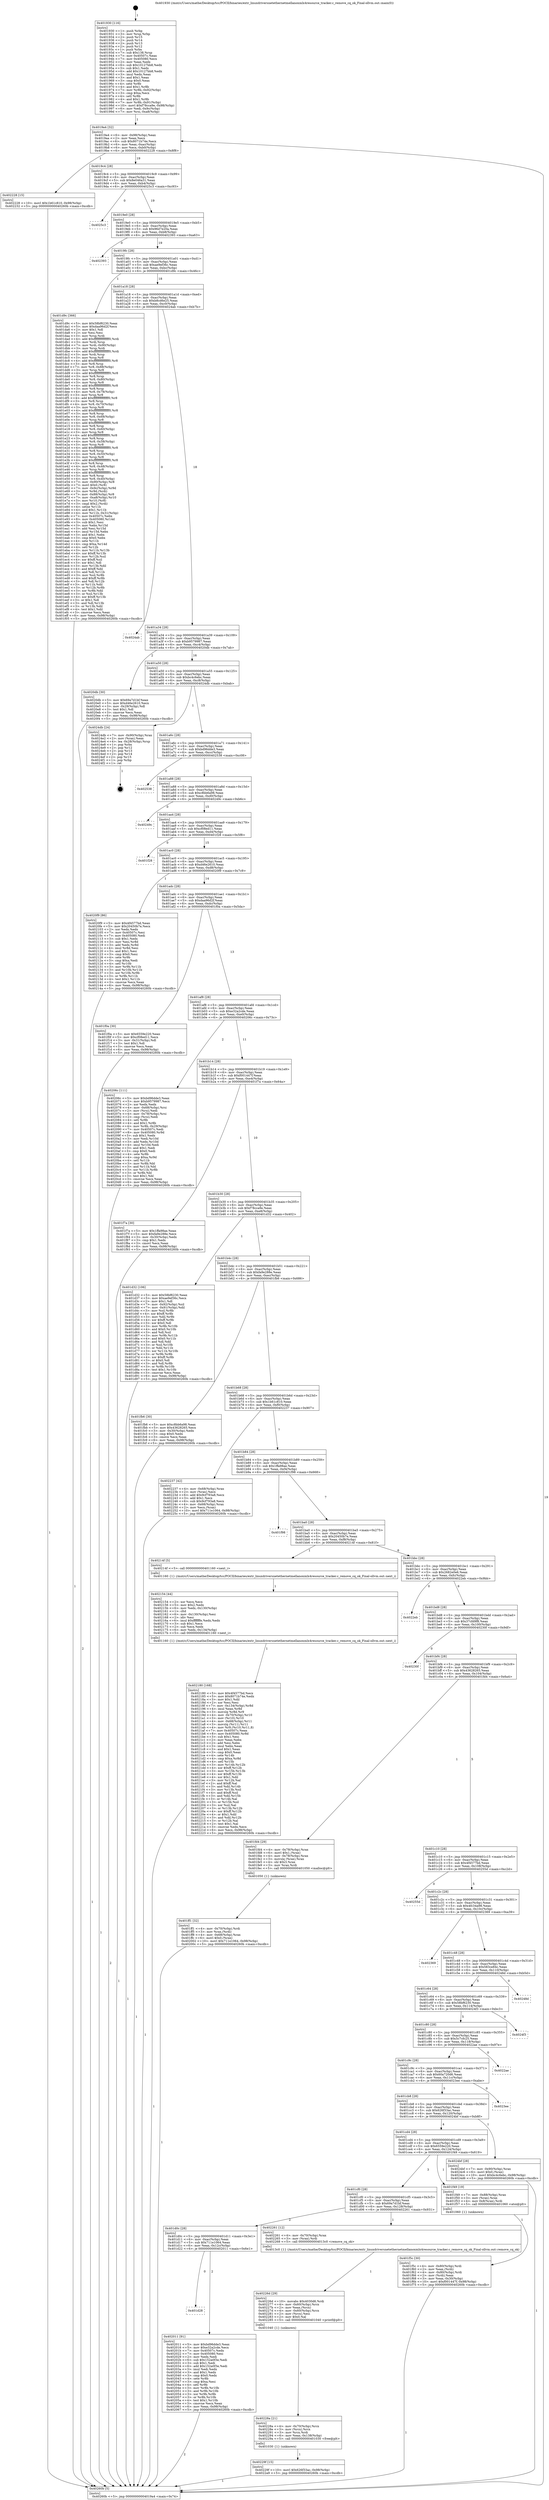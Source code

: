 digraph "0x401930" {
  label = "0x401930 (/mnt/c/Users/mathe/Desktop/tcc/POCII/binaries/extr_linuxdriversnetethernetmellanoxmlx4resource_tracker.c_remove_cq_ok_Final-ollvm.out::main(0))"
  labelloc = "t"
  node[shape=record]

  Entry [label="",width=0.3,height=0.3,shape=circle,fillcolor=black,style=filled]
  "0x4019a4" [label="{
     0x4019a4 [32]\l
     | [instrs]\l
     &nbsp;&nbsp;0x4019a4 \<+6\>: mov -0x98(%rbp),%eax\l
     &nbsp;&nbsp;0x4019aa \<+2\>: mov %eax,%ecx\l
     &nbsp;&nbsp;0x4019ac \<+6\>: sub $0x8071b74e,%ecx\l
     &nbsp;&nbsp;0x4019b2 \<+6\>: mov %eax,-0xac(%rbp)\l
     &nbsp;&nbsp;0x4019b8 \<+6\>: mov %ecx,-0xb0(%rbp)\l
     &nbsp;&nbsp;0x4019be \<+6\>: je 0000000000402228 \<main+0x8f8\>\l
  }"]
  "0x402228" [label="{
     0x402228 [15]\l
     | [instrs]\l
     &nbsp;&nbsp;0x402228 \<+10\>: movl $0x1b61c810,-0x98(%rbp)\l
     &nbsp;&nbsp;0x402232 \<+5\>: jmp 000000000040260b \<main+0xcdb\>\l
  }"]
  "0x4019c4" [label="{
     0x4019c4 [28]\l
     | [instrs]\l
     &nbsp;&nbsp;0x4019c4 \<+5\>: jmp 00000000004019c9 \<main+0x99\>\l
     &nbsp;&nbsp;0x4019c9 \<+6\>: mov -0xac(%rbp),%eax\l
     &nbsp;&nbsp;0x4019cf \<+5\>: sub $0x8e046a31,%eax\l
     &nbsp;&nbsp;0x4019d4 \<+6\>: mov %eax,-0xb4(%rbp)\l
     &nbsp;&nbsp;0x4019da \<+6\>: je 00000000004025c3 \<main+0xc93\>\l
  }"]
  Exit [label="",width=0.3,height=0.3,shape=circle,fillcolor=black,style=filled,peripheries=2]
  "0x4025c3" [label="{
     0x4025c3\l
  }", style=dashed]
  "0x4019e0" [label="{
     0x4019e0 [28]\l
     | [instrs]\l
     &nbsp;&nbsp;0x4019e0 \<+5\>: jmp 00000000004019e5 \<main+0xb5\>\l
     &nbsp;&nbsp;0x4019e5 \<+6\>: mov -0xac(%rbp),%eax\l
     &nbsp;&nbsp;0x4019eb \<+5\>: sub $0x96d7e20a,%eax\l
     &nbsp;&nbsp;0x4019f0 \<+6\>: mov %eax,-0xb8(%rbp)\l
     &nbsp;&nbsp;0x4019f6 \<+6\>: je 0000000000402393 \<main+0xa63\>\l
  }"]
  "0x40229f" [label="{
     0x40229f [15]\l
     | [instrs]\l
     &nbsp;&nbsp;0x40229f \<+10\>: movl $0x626f33ac,-0x98(%rbp)\l
     &nbsp;&nbsp;0x4022a9 \<+5\>: jmp 000000000040260b \<main+0xcdb\>\l
  }"]
  "0x402393" [label="{
     0x402393\l
  }", style=dashed]
  "0x4019fc" [label="{
     0x4019fc [28]\l
     | [instrs]\l
     &nbsp;&nbsp;0x4019fc \<+5\>: jmp 0000000000401a01 \<main+0xd1\>\l
     &nbsp;&nbsp;0x401a01 \<+6\>: mov -0xac(%rbp),%eax\l
     &nbsp;&nbsp;0x401a07 \<+5\>: sub $0xae9ef36c,%eax\l
     &nbsp;&nbsp;0x401a0c \<+6\>: mov %eax,-0xbc(%rbp)\l
     &nbsp;&nbsp;0x401a12 \<+6\>: je 0000000000401d9c \<main+0x46c\>\l
  }"]
  "0x40228a" [label="{
     0x40228a [21]\l
     | [instrs]\l
     &nbsp;&nbsp;0x40228a \<+4\>: mov -0x70(%rbp),%rcx\l
     &nbsp;&nbsp;0x40228e \<+3\>: mov (%rcx),%rcx\l
     &nbsp;&nbsp;0x402291 \<+3\>: mov %rcx,%rdi\l
     &nbsp;&nbsp;0x402294 \<+6\>: mov %eax,-0x138(%rbp)\l
     &nbsp;&nbsp;0x40229a \<+5\>: call 0000000000401030 \<free@plt\>\l
     | [calls]\l
     &nbsp;&nbsp;0x401030 \{1\} (unknown)\l
  }"]
  "0x401d9c" [label="{
     0x401d9c [366]\l
     | [instrs]\l
     &nbsp;&nbsp;0x401d9c \<+5\>: mov $0x58bf6230,%eax\l
     &nbsp;&nbsp;0x401da1 \<+5\>: mov $0xdaa96d2f,%ecx\l
     &nbsp;&nbsp;0x401da6 \<+2\>: mov $0x1,%dl\l
     &nbsp;&nbsp;0x401da8 \<+2\>: xor %esi,%esi\l
     &nbsp;&nbsp;0x401daa \<+3\>: mov %rsp,%rdi\l
     &nbsp;&nbsp;0x401dad \<+4\>: add $0xfffffffffffffff0,%rdi\l
     &nbsp;&nbsp;0x401db1 \<+3\>: mov %rdi,%rsp\l
     &nbsp;&nbsp;0x401db4 \<+7\>: mov %rdi,-0x90(%rbp)\l
     &nbsp;&nbsp;0x401dbb \<+3\>: mov %rsp,%rdi\l
     &nbsp;&nbsp;0x401dbe \<+4\>: add $0xfffffffffffffff0,%rdi\l
     &nbsp;&nbsp;0x401dc2 \<+3\>: mov %rdi,%rsp\l
     &nbsp;&nbsp;0x401dc5 \<+3\>: mov %rsp,%r8\l
     &nbsp;&nbsp;0x401dc8 \<+4\>: add $0xfffffffffffffff0,%r8\l
     &nbsp;&nbsp;0x401dcc \<+3\>: mov %r8,%rsp\l
     &nbsp;&nbsp;0x401dcf \<+7\>: mov %r8,-0x88(%rbp)\l
     &nbsp;&nbsp;0x401dd6 \<+3\>: mov %rsp,%r8\l
     &nbsp;&nbsp;0x401dd9 \<+4\>: add $0xfffffffffffffff0,%r8\l
     &nbsp;&nbsp;0x401ddd \<+3\>: mov %r8,%rsp\l
     &nbsp;&nbsp;0x401de0 \<+4\>: mov %r8,-0x80(%rbp)\l
     &nbsp;&nbsp;0x401de4 \<+3\>: mov %rsp,%r8\l
     &nbsp;&nbsp;0x401de7 \<+4\>: add $0xfffffffffffffff0,%r8\l
     &nbsp;&nbsp;0x401deb \<+3\>: mov %r8,%rsp\l
     &nbsp;&nbsp;0x401dee \<+4\>: mov %r8,-0x78(%rbp)\l
     &nbsp;&nbsp;0x401df2 \<+3\>: mov %rsp,%r8\l
     &nbsp;&nbsp;0x401df5 \<+4\>: add $0xfffffffffffffff0,%r8\l
     &nbsp;&nbsp;0x401df9 \<+3\>: mov %r8,%rsp\l
     &nbsp;&nbsp;0x401dfc \<+4\>: mov %r8,-0x70(%rbp)\l
     &nbsp;&nbsp;0x401e00 \<+3\>: mov %rsp,%r8\l
     &nbsp;&nbsp;0x401e03 \<+4\>: add $0xfffffffffffffff0,%r8\l
     &nbsp;&nbsp;0x401e07 \<+3\>: mov %r8,%rsp\l
     &nbsp;&nbsp;0x401e0a \<+4\>: mov %r8,-0x68(%rbp)\l
     &nbsp;&nbsp;0x401e0e \<+3\>: mov %rsp,%r8\l
     &nbsp;&nbsp;0x401e11 \<+4\>: add $0xfffffffffffffff0,%r8\l
     &nbsp;&nbsp;0x401e15 \<+3\>: mov %r8,%rsp\l
     &nbsp;&nbsp;0x401e18 \<+4\>: mov %r8,-0x60(%rbp)\l
     &nbsp;&nbsp;0x401e1c \<+3\>: mov %rsp,%r8\l
     &nbsp;&nbsp;0x401e1f \<+4\>: add $0xfffffffffffffff0,%r8\l
     &nbsp;&nbsp;0x401e23 \<+3\>: mov %r8,%rsp\l
     &nbsp;&nbsp;0x401e26 \<+4\>: mov %r8,-0x58(%rbp)\l
     &nbsp;&nbsp;0x401e2a \<+3\>: mov %rsp,%r8\l
     &nbsp;&nbsp;0x401e2d \<+4\>: add $0xfffffffffffffff0,%r8\l
     &nbsp;&nbsp;0x401e31 \<+3\>: mov %r8,%rsp\l
     &nbsp;&nbsp;0x401e34 \<+4\>: mov %r8,-0x50(%rbp)\l
     &nbsp;&nbsp;0x401e38 \<+3\>: mov %rsp,%r8\l
     &nbsp;&nbsp;0x401e3b \<+4\>: add $0xfffffffffffffff0,%r8\l
     &nbsp;&nbsp;0x401e3f \<+3\>: mov %r8,%rsp\l
     &nbsp;&nbsp;0x401e42 \<+4\>: mov %r8,-0x48(%rbp)\l
     &nbsp;&nbsp;0x401e46 \<+3\>: mov %rsp,%r8\l
     &nbsp;&nbsp;0x401e49 \<+4\>: add $0xfffffffffffffff0,%r8\l
     &nbsp;&nbsp;0x401e4d \<+3\>: mov %r8,%rsp\l
     &nbsp;&nbsp;0x401e50 \<+4\>: mov %r8,-0x40(%rbp)\l
     &nbsp;&nbsp;0x401e54 \<+7\>: mov -0x90(%rbp),%r8\l
     &nbsp;&nbsp;0x401e5b \<+7\>: movl $0x0,(%r8)\l
     &nbsp;&nbsp;0x401e62 \<+7\>: mov -0x9c(%rbp),%r9d\l
     &nbsp;&nbsp;0x401e69 \<+3\>: mov %r9d,(%rdi)\l
     &nbsp;&nbsp;0x401e6c \<+7\>: mov -0x88(%rbp),%r8\l
     &nbsp;&nbsp;0x401e73 \<+7\>: mov -0xa8(%rbp),%r10\l
     &nbsp;&nbsp;0x401e7a \<+3\>: mov %r10,(%r8)\l
     &nbsp;&nbsp;0x401e7d \<+3\>: cmpl $0x2,(%rdi)\l
     &nbsp;&nbsp;0x401e80 \<+4\>: setne %r11b\l
     &nbsp;&nbsp;0x401e84 \<+4\>: and $0x1,%r11b\l
     &nbsp;&nbsp;0x401e88 \<+4\>: mov %r11b,-0x31(%rbp)\l
     &nbsp;&nbsp;0x401e8c \<+7\>: mov 0x40507c,%ebx\l
     &nbsp;&nbsp;0x401e93 \<+8\>: mov 0x405080,%r14d\l
     &nbsp;&nbsp;0x401e9b \<+3\>: sub $0x1,%esi\l
     &nbsp;&nbsp;0x401e9e \<+3\>: mov %ebx,%r15d\l
     &nbsp;&nbsp;0x401ea1 \<+3\>: add %esi,%r15d\l
     &nbsp;&nbsp;0x401ea4 \<+4\>: imul %r15d,%ebx\l
     &nbsp;&nbsp;0x401ea8 \<+3\>: and $0x1,%ebx\l
     &nbsp;&nbsp;0x401eab \<+3\>: cmp $0x0,%ebx\l
     &nbsp;&nbsp;0x401eae \<+4\>: sete %r11b\l
     &nbsp;&nbsp;0x401eb2 \<+4\>: cmp $0xa,%r14d\l
     &nbsp;&nbsp;0x401eb6 \<+4\>: setl %r12b\l
     &nbsp;&nbsp;0x401eba \<+3\>: mov %r11b,%r13b\l
     &nbsp;&nbsp;0x401ebd \<+4\>: xor $0xff,%r13b\l
     &nbsp;&nbsp;0x401ec1 \<+3\>: mov %r12b,%sil\l
     &nbsp;&nbsp;0x401ec4 \<+4\>: xor $0xff,%sil\l
     &nbsp;&nbsp;0x401ec8 \<+3\>: xor $0x1,%dl\l
     &nbsp;&nbsp;0x401ecb \<+3\>: mov %r13b,%dil\l
     &nbsp;&nbsp;0x401ece \<+4\>: and $0xff,%dil\l
     &nbsp;&nbsp;0x401ed2 \<+3\>: and %dl,%r11b\l
     &nbsp;&nbsp;0x401ed5 \<+3\>: mov %sil,%r8b\l
     &nbsp;&nbsp;0x401ed8 \<+4\>: and $0xff,%r8b\l
     &nbsp;&nbsp;0x401edc \<+3\>: and %dl,%r12b\l
     &nbsp;&nbsp;0x401edf \<+3\>: or %r11b,%dil\l
     &nbsp;&nbsp;0x401ee2 \<+3\>: or %r12b,%r8b\l
     &nbsp;&nbsp;0x401ee5 \<+3\>: xor %r8b,%dil\l
     &nbsp;&nbsp;0x401ee8 \<+3\>: or %sil,%r13b\l
     &nbsp;&nbsp;0x401eeb \<+4\>: xor $0xff,%r13b\l
     &nbsp;&nbsp;0x401eef \<+3\>: or $0x1,%dl\l
     &nbsp;&nbsp;0x401ef2 \<+3\>: and %dl,%r13b\l
     &nbsp;&nbsp;0x401ef5 \<+3\>: or %r13b,%dil\l
     &nbsp;&nbsp;0x401ef8 \<+4\>: test $0x1,%dil\l
     &nbsp;&nbsp;0x401efc \<+3\>: cmovne %ecx,%eax\l
     &nbsp;&nbsp;0x401eff \<+6\>: mov %eax,-0x98(%rbp)\l
     &nbsp;&nbsp;0x401f05 \<+5\>: jmp 000000000040260b \<main+0xcdb\>\l
  }"]
  "0x401a18" [label="{
     0x401a18 [28]\l
     | [instrs]\l
     &nbsp;&nbsp;0x401a18 \<+5\>: jmp 0000000000401a1d \<main+0xed\>\l
     &nbsp;&nbsp;0x401a1d \<+6\>: mov -0xac(%rbp),%eax\l
     &nbsp;&nbsp;0x401a23 \<+5\>: sub $0xb8cd6e25,%eax\l
     &nbsp;&nbsp;0x401a28 \<+6\>: mov %eax,-0xc0(%rbp)\l
     &nbsp;&nbsp;0x401a2e \<+6\>: je 00000000004024ab \<main+0xb7b\>\l
  }"]
  "0x40226d" [label="{
     0x40226d [29]\l
     | [instrs]\l
     &nbsp;&nbsp;0x40226d \<+10\>: movabs $0x4030d6,%rdi\l
     &nbsp;&nbsp;0x402277 \<+4\>: mov -0x60(%rbp),%rcx\l
     &nbsp;&nbsp;0x40227b \<+2\>: mov %eax,(%rcx)\l
     &nbsp;&nbsp;0x40227d \<+4\>: mov -0x60(%rbp),%rcx\l
     &nbsp;&nbsp;0x402281 \<+2\>: mov (%rcx),%esi\l
     &nbsp;&nbsp;0x402283 \<+2\>: mov $0x0,%al\l
     &nbsp;&nbsp;0x402285 \<+5\>: call 0000000000401040 \<printf@plt\>\l
     | [calls]\l
     &nbsp;&nbsp;0x401040 \{1\} (unknown)\l
  }"]
  "0x4024ab" [label="{
     0x4024ab\l
  }", style=dashed]
  "0x401a34" [label="{
     0x401a34 [28]\l
     | [instrs]\l
     &nbsp;&nbsp;0x401a34 \<+5\>: jmp 0000000000401a39 \<main+0x109\>\l
     &nbsp;&nbsp;0x401a39 \<+6\>: mov -0xac(%rbp),%eax\l
     &nbsp;&nbsp;0x401a3f \<+5\>: sub $0xb9579987,%eax\l
     &nbsp;&nbsp;0x401a44 \<+6\>: mov %eax,-0xc4(%rbp)\l
     &nbsp;&nbsp;0x401a4a \<+6\>: je 00000000004020db \<main+0x7ab\>\l
  }"]
  "0x402180" [label="{
     0x402180 [168]\l
     | [instrs]\l
     &nbsp;&nbsp;0x402180 \<+5\>: mov $0x4f4577bd,%ecx\l
     &nbsp;&nbsp;0x402185 \<+5\>: mov $0x8071b74e,%edx\l
     &nbsp;&nbsp;0x40218a \<+3\>: mov $0x1,%dil\l
     &nbsp;&nbsp;0x40218d \<+2\>: xor %esi,%esi\l
     &nbsp;&nbsp;0x40218f \<+7\>: mov -0x134(%rbp),%r8d\l
     &nbsp;&nbsp;0x402196 \<+4\>: imul %eax,%r8d\l
     &nbsp;&nbsp;0x40219a \<+3\>: movslq %r8d,%r9\l
     &nbsp;&nbsp;0x40219d \<+4\>: mov -0x70(%rbp),%r10\l
     &nbsp;&nbsp;0x4021a1 \<+3\>: mov (%r10),%r10\l
     &nbsp;&nbsp;0x4021a4 \<+4\>: mov -0x68(%rbp),%r11\l
     &nbsp;&nbsp;0x4021a8 \<+3\>: movslq (%r11),%r11\l
     &nbsp;&nbsp;0x4021ab \<+4\>: mov %r9,(%r10,%r11,8)\l
     &nbsp;&nbsp;0x4021af \<+7\>: mov 0x40507c,%eax\l
     &nbsp;&nbsp;0x4021b6 \<+8\>: mov 0x405080,%r8d\l
     &nbsp;&nbsp;0x4021be \<+3\>: sub $0x1,%esi\l
     &nbsp;&nbsp;0x4021c1 \<+2\>: mov %eax,%ebx\l
     &nbsp;&nbsp;0x4021c3 \<+2\>: add %esi,%ebx\l
     &nbsp;&nbsp;0x4021c5 \<+3\>: imul %ebx,%eax\l
     &nbsp;&nbsp;0x4021c8 \<+3\>: and $0x1,%eax\l
     &nbsp;&nbsp;0x4021cb \<+3\>: cmp $0x0,%eax\l
     &nbsp;&nbsp;0x4021ce \<+4\>: sete %r14b\l
     &nbsp;&nbsp;0x4021d2 \<+4\>: cmp $0xa,%r8d\l
     &nbsp;&nbsp;0x4021d6 \<+4\>: setl %r15b\l
     &nbsp;&nbsp;0x4021da \<+3\>: mov %r14b,%r12b\l
     &nbsp;&nbsp;0x4021dd \<+4\>: xor $0xff,%r12b\l
     &nbsp;&nbsp;0x4021e1 \<+3\>: mov %r15b,%r13b\l
     &nbsp;&nbsp;0x4021e4 \<+4\>: xor $0xff,%r13b\l
     &nbsp;&nbsp;0x4021e8 \<+4\>: xor $0x1,%dil\l
     &nbsp;&nbsp;0x4021ec \<+3\>: mov %r12b,%al\l
     &nbsp;&nbsp;0x4021ef \<+2\>: and $0xff,%al\l
     &nbsp;&nbsp;0x4021f1 \<+3\>: and %dil,%r14b\l
     &nbsp;&nbsp;0x4021f4 \<+3\>: mov %r13b,%sil\l
     &nbsp;&nbsp;0x4021f7 \<+4\>: and $0xff,%sil\l
     &nbsp;&nbsp;0x4021fb \<+3\>: and %dil,%r15b\l
     &nbsp;&nbsp;0x4021fe \<+3\>: or %r14b,%al\l
     &nbsp;&nbsp;0x402201 \<+3\>: or %r15b,%sil\l
     &nbsp;&nbsp;0x402204 \<+3\>: xor %sil,%al\l
     &nbsp;&nbsp;0x402207 \<+3\>: or %r13b,%r12b\l
     &nbsp;&nbsp;0x40220a \<+4\>: xor $0xff,%r12b\l
     &nbsp;&nbsp;0x40220e \<+4\>: or $0x1,%dil\l
     &nbsp;&nbsp;0x402212 \<+3\>: and %dil,%r12b\l
     &nbsp;&nbsp;0x402215 \<+3\>: or %r12b,%al\l
     &nbsp;&nbsp;0x402218 \<+2\>: test $0x1,%al\l
     &nbsp;&nbsp;0x40221a \<+3\>: cmovne %edx,%ecx\l
     &nbsp;&nbsp;0x40221d \<+6\>: mov %ecx,-0x98(%rbp)\l
     &nbsp;&nbsp;0x402223 \<+5\>: jmp 000000000040260b \<main+0xcdb\>\l
  }"]
  "0x4020db" [label="{
     0x4020db [30]\l
     | [instrs]\l
     &nbsp;&nbsp;0x4020db \<+5\>: mov $0x69a7d1bf,%eax\l
     &nbsp;&nbsp;0x4020e0 \<+5\>: mov $0xd46e2610,%ecx\l
     &nbsp;&nbsp;0x4020e5 \<+3\>: mov -0x29(%rbp),%dl\l
     &nbsp;&nbsp;0x4020e8 \<+3\>: test $0x1,%dl\l
     &nbsp;&nbsp;0x4020eb \<+3\>: cmovne %ecx,%eax\l
     &nbsp;&nbsp;0x4020ee \<+6\>: mov %eax,-0x98(%rbp)\l
     &nbsp;&nbsp;0x4020f4 \<+5\>: jmp 000000000040260b \<main+0xcdb\>\l
  }"]
  "0x401a50" [label="{
     0x401a50 [28]\l
     | [instrs]\l
     &nbsp;&nbsp;0x401a50 \<+5\>: jmp 0000000000401a55 \<main+0x125\>\l
     &nbsp;&nbsp;0x401a55 \<+6\>: mov -0xac(%rbp),%eax\l
     &nbsp;&nbsp;0x401a5b \<+5\>: sub $0xbc4c6ebc,%eax\l
     &nbsp;&nbsp;0x401a60 \<+6\>: mov %eax,-0xc8(%rbp)\l
     &nbsp;&nbsp;0x401a66 \<+6\>: je 00000000004024db \<main+0xbab\>\l
  }"]
  "0x402154" [label="{
     0x402154 [44]\l
     | [instrs]\l
     &nbsp;&nbsp;0x402154 \<+2\>: xor %ecx,%ecx\l
     &nbsp;&nbsp;0x402156 \<+5\>: mov $0x2,%edx\l
     &nbsp;&nbsp;0x40215b \<+6\>: mov %edx,-0x130(%rbp)\l
     &nbsp;&nbsp;0x402161 \<+1\>: cltd\l
     &nbsp;&nbsp;0x402162 \<+6\>: mov -0x130(%rbp),%esi\l
     &nbsp;&nbsp;0x402168 \<+2\>: idiv %esi\l
     &nbsp;&nbsp;0x40216a \<+6\>: imul $0xfffffffe,%edx,%edx\l
     &nbsp;&nbsp;0x402170 \<+3\>: sub $0x1,%ecx\l
     &nbsp;&nbsp;0x402173 \<+2\>: sub %ecx,%edx\l
     &nbsp;&nbsp;0x402175 \<+6\>: mov %edx,-0x134(%rbp)\l
     &nbsp;&nbsp;0x40217b \<+5\>: call 0000000000401160 \<next_i\>\l
     | [calls]\l
     &nbsp;&nbsp;0x401160 \{1\} (/mnt/c/Users/mathe/Desktop/tcc/POCII/binaries/extr_linuxdriversnetethernetmellanoxmlx4resource_tracker.c_remove_cq_ok_Final-ollvm.out::next_i)\l
  }"]
  "0x4024db" [label="{
     0x4024db [24]\l
     | [instrs]\l
     &nbsp;&nbsp;0x4024db \<+7\>: mov -0x90(%rbp),%rax\l
     &nbsp;&nbsp;0x4024e2 \<+2\>: mov (%rax),%eax\l
     &nbsp;&nbsp;0x4024e4 \<+4\>: lea -0x28(%rbp),%rsp\l
     &nbsp;&nbsp;0x4024e8 \<+1\>: pop %rbx\l
     &nbsp;&nbsp;0x4024e9 \<+2\>: pop %r12\l
     &nbsp;&nbsp;0x4024eb \<+2\>: pop %r13\l
     &nbsp;&nbsp;0x4024ed \<+2\>: pop %r14\l
     &nbsp;&nbsp;0x4024ef \<+2\>: pop %r15\l
     &nbsp;&nbsp;0x4024f1 \<+1\>: pop %rbp\l
     &nbsp;&nbsp;0x4024f2 \<+1\>: ret\l
  }"]
  "0x401a6c" [label="{
     0x401a6c [28]\l
     | [instrs]\l
     &nbsp;&nbsp;0x401a6c \<+5\>: jmp 0000000000401a71 \<main+0x141\>\l
     &nbsp;&nbsp;0x401a71 \<+6\>: mov -0xac(%rbp),%eax\l
     &nbsp;&nbsp;0x401a77 \<+5\>: sub $0xbd96dde3,%eax\l
     &nbsp;&nbsp;0x401a7c \<+6\>: mov %eax,-0xcc(%rbp)\l
     &nbsp;&nbsp;0x401a82 \<+6\>: je 0000000000402538 \<main+0xc08\>\l
  }"]
  "0x401d28" [label="{
     0x401d28\l
  }", style=dashed]
  "0x402538" [label="{
     0x402538\l
  }", style=dashed]
  "0x401a88" [label="{
     0x401a88 [28]\l
     | [instrs]\l
     &nbsp;&nbsp;0x401a88 \<+5\>: jmp 0000000000401a8d \<main+0x15d\>\l
     &nbsp;&nbsp;0x401a8d \<+6\>: mov -0xac(%rbp),%eax\l
     &nbsp;&nbsp;0x401a93 \<+5\>: sub $0xc8bb6a98,%eax\l
     &nbsp;&nbsp;0x401a98 \<+6\>: mov %eax,-0xd0(%rbp)\l
     &nbsp;&nbsp;0x401a9e \<+6\>: je 000000000040249c \<main+0xb6c\>\l
  }"]
  "0x402011" [label="{
     0x402011 [91]\l
     | [instrs]\l
     &nbsp;&nbsp;0x402011 \<+5\>: mov $0xbd96dde3,%eax\l
     &nbsp;&nbsp;0x402016 \<+5\>: mov $0xe32a2cde,%ecx\l
     &nbsp;&nbsp;0x40201b \<+7\>: mov 0x40507c,%edx\l
     &nbsp;&nbsp;0x402022 \<+7\>: mov 0x405080,%esi\l
     &nbsp;&nbsp;0x402029 \<+2\>: mov %edx,%edi\l
     &nbsp;&nbsp;0x40202b \<+6\>: sub $0x152a0f3e,%edi\l
     &nbsp;&nbsp;0x402031 \<+3\>: sub $0x1,%edi\l
     &nbsp;&nbsp;0x402034 \<+6\>: add $0x152a0f3e,%edi\l
     &nbsp;&nbsp;0x40203a \<+3\>: imul %edi,%edx\l
     &nbsp;&nbsp;0x40203d \<+3\>: and $0x1,%edx\l
     &nbsp;&nbsp;0x402040 \<+3\>: cmp $0x0,%edx\l
     &nbsp;&nbsp;0x402043 \<+4\>: sete %r8b\l
     &nbsp;&nbsp;0x402047 \<+3\>: cmp $0xa,%esi\l
     &nbsp;&nbsp;0x40204a \<+4\>: setl %r9b\l
     &nbsp;&nbsp;0x40204e \<+3\>: mov %r8b,%r10b\l
     &nbsp;&nbsp;0x402051 \<+3\>: and %r9b,%r10b\l
     &nbsp;&nbsp;0x402054 \<+3\>: xor %r9b,%r8b\l
     &nbsp;&nbsp;0x402057 \<+3\>: or %r8b,%r10b\l
     &nbsp;&nbsp;0x40205a \<+4\>: test $0x1,%r10b\l
     &nbsp;&nbsp;0x40205e \<+3\>: cmovne %ecx,%eax\l
     &nbsp;&nbsp;0x402061 \<+6\>: mov %eax,-0x98(%rbp)\l
     &nbsp;&nbsp;0x402067 \<+5\>: jmp 000000000040260b \<main+0xcdb\>\l
  }"]
  "0x40249c" [label="{
     0x40249c\l
  }", style=dashed]
  "0x401aa4" [label="{
     0x401aa4 [28]\l
     | [instrs]\l
     &nbsp;&nbsp;0x401aa4 \<+5\>: jmp 0000000000401aa9 \<main+0x179\>\l
     &nbsp;&nbsp;0x401aa9 \<+6\>: mov -0xac(%rbp),%eax\l
     &nbsp;&nbsp;0x401aaf \<+5\>: sub $0xcf08ed11,%eax\l
     &nbsp;&nbsp;0x401ab4 \<+6\>: mov %eax,-0xd4(%rbp)\l
     &nbsp;&nbsp;0x401aba \<+6\>: je 0000000000401f28 \<main+0x5f8\>\l
  }"]
  "0x401d0c" [label="{
     0x401d0c [28]\l
     | [instrs]\l
     &nbsp;&nbsp;0x401d0c \<+5\>: jmp 0000000000401d11 \<main+0x3e1\>\l
     &nbsp;&nbsp;0x401d11 \<+6\>: mov -0xac(%rbp),%eax\l
     &nbsp;&nbsp;0x401d17 \<+5\>: sub $0x711e1064,%eax\l
     &nbsp;&nbsp;0x401d1c \<+6\>: mov %eax,-0x12c(%rbp)\l
     &nbsp;&nbsp;0x401d22 \<+6\>: je 0000000000402011 \<main+0x6e1\>\l
  }"]
  "0x401f28" [label="{
     0x401f28\l
  }", style=dashed]
  "0x401ac0" [label="{
     0x401ac0 [28]\l
     | [instrs]\l
     &nbsp;&nbsp;0x401ac0 \<+5\>: jmp 0000000000401ac5 \<main+0x195\>\l
     &nbsp;&nbsp;0x401ac5 \<+6\>: mov -0xac(%rbp),%eax\l
     &nbsp;&nbsp;0x401acb \<+5\>: sub $0xd46e2610,%eax\l
     &nbsp;&nbsp;0x401ad0 \<+6\>: mov %eax,-0xd8(%rbp)\l
     &nbsp;&nbsp;0x401ad6 \<+6\>: je 00000000004020f9 \<main+0x7c9\>\l
  }"]
  "0x402261" [label="{
     0x402261 [12]\l
     | [instrs]\l
     &nbsp;&nbsp;0x402261 \<+4\>: mov -0x70(%rbp),%rax\l
     &nbsp;&nbsp;0x402265 \<+3\>: mov (%rax),%rdi\l
     &nbsp;&nbsp;0x402268 \<+5\>: call 00000000004013c0 \<remove_cq_ok\>\l
     | [calls]\l
     &nbsp;&nbsp;0x4013c0 \{1\} (/mnt/c/Users/mathe/Desktop/tcc/POCII/binaries/extr_linuxdriversnetethernetmellanoxmlx4resource_tracker.c_remove_cq_ok_Final-ollvm.out::remove_cq_ok)\l
  }"]
  "0x4020f9" [label="{
     0x4020f9 [86]\l
     | [instrs]\l
     &nbsp;&nbsp;0x4020f9 \<+5\>: mov $0x4f4577bd,%eax\l
     &nbsp;&nbsp;0x4020fe \<+5\>: mov $0x20450b7e,%ecx\l
     &nbsp;&nbsp;0x402103 \<+2\>: xor %edx,%edx\l
     &nbsp;&nbsp;0x402105 \<+7\>: mov 0x40507c,%esi\l
     &nbsp;&nbsp;0x40210c \<+7\>: mov 0x405080,%edi\l
     &nbsp;&nbsp;0x402113 \<+3\>: sub $0x1,%edx\l
     &nbsp;&nbsp;0x402116 \<+3\>: mov %esi,%r8d\l
     &nbsp;&nbsp;0x402119 \<+3\>: add %edx,%r8d\l
     &nbsp;&nbsp;0x40211c \<+4\>: imul %r8d,%esi\l
     &nbsp;&nbsp;0x402120 \<+3\>: and $0x1,%esi\l
     &nbsp;&nbsp;0x402123 \<+3\>: cmp $0x0,%esi\l
     &nbsp;&nbsp;0x402126 \<+4\>: sete %r9b\l
     &nbsp;&nbsp;0x40212a \<+3\>: cmp $0xa,%edi\l
     &nbsp;&nbsp;0x40212d \<+4\>: setl %r10b\l
     &nbsp;&nbsp;0x402131 \<+3\>: mov %r9b,%r11b\l
     &nbsp;&nbsp;0x402134 \<+3\>: and %r10b,%r11b\l
     &nbsp;&nbsp;0x402137 \<+3\>: xor %r10b,%r9b\l
     &nbsp;&nbsp;0x40213a \<+3\>: or %r9b,%r11b\l
     &nbsp;&nbsp;0x40213d \<+4\>: test $0x1,%r11b\l
     &nbsp;&nbsp;0x402141 \<+3\>: cmovne %ecx,%eax\l
     &nbsp;&nbsp;0x402144 \<+6\>: mov %eax,-0x98(%rbp)\l
     &nbsp;&nbsp;0x40214a \<+5\>: jmp 000000000040260b \<main+0xcdb\>\l
  }"]
  "0x401adc" [label="{
     0x401adc [28]\l
     | [instrs]\l
     &nbsp;&nbsp;0x401adc \<+5\>: jmp 0000000000401ae1 \<main+0x1b1\>\l
     &nbsp;&nbsp;0x401ae1 \<+6\>: mov -0xac(%rbp),%eax\l
     &nbsp;&nbsp;0x401ae7 \<+5\>: sub $0xdaa96d2f,%eax\l
     &nbsp;&nbsp;0x401aec \<+6\>: mov %eax,-0xdc(%rbp)\l
     &nbsp;&nbsp;0x401af2 \<+6\>: je 0000000000401f0a \<main+0x5da\>\l
  }"]
  "0x401ff1" [label="{
     0x401ff1 [32]\l
     | [instrs]\l
     &nbsp;&nbsp;0x401ff1 \<+4\>: mov -0x70(%rbp),%rdi\l
     &nbsp;&nbsp;0x401ff5 \<+3\>: mov %rax,(%rdi)\l
     &nbsp;&nbsp;0x401ff8 \<+4\>: mov -0x68(%rbp),%rax\l
     &nbsp;&nbsp;0x401ffc \<+6\>: movl $0x0,(%rax)\l
     &nbsp;&nbsp;0x402002 \<+10\>: movl $0x711e1064,-0x98(%rbp)\l
     &nbsp;&nbsp;0x40200c \<+5\>: jmp 000000000040260b \<main+0xcdb\>\l
  }"]
  "0x401f0a" [label="{
     0x401f0a [30]\l
     | [instrs]\l
     &nbsp;&nbsp;0x401f0a \<+5\>: mov $0x6559e220,%eax\l
     &nbsp;&nbsp;0x401f0f \<+5\>: mov $0xcf08ed11,%ecx\l
     &nbsp;&nbsp;0x401f14 \<+3\>: mov -0x31(%rbp),%dl\l
     &nbsp;&nbsp;0x401f17 \<+3\>: test $0x1,%dl\l
     &nbsp;&nbsp;0x401f1a \<+3\>: cmovne %ecx,%eax\l
     &nbsp;&nbsp;0x401f1d \<+6\>: mov %eax,-0x98(%rbp)\l
     &nbsp;&nbsp;0x401f23 \<+5\>: jmp 000000000040260b \<main+0xcdb\>\l
  }"]
  "0x401af8" [label="{
     0x401af8 [28]\l
     | [instrs]\l
     &nbsp;&nbsp;0x401af8 \<+5\>: jmp 0000000000401afd \<main+0x1cd\>\l
     &nbsp;&nbsp;0x401afd \<+6\>: mov -0xac(%rbp),%eax\l
     &nbsp;&nbsp;0x401b03 \<+5\>: sub $0xe32a2cde,%eax\l
     &nbsp;&nbsp;0x401b08 \<+6\>: mov %eax,-0xe0(%rbp)\l
     &nbsp;&nbsp;0x401b0e \<+6\>: je 000000000040206c \<main+0x73c\>\l
  }"]
  "0x401f5c" [label="{
     0x401f5c [30]\l
     | [instrs]\l
     &nbsp;&nbsp;0x401f5c \<+4\>: mov -0x80(%rbp),%rdi\l
     &nbsp;&nbsp;0x401f60 \<+2\>: mov %eax,(%rdi)\l
     &nbsp;&nbsp;0x401f62 \<+4\>: mov -0x80(%rbp),%rdi\l
     &nbsp;&nbsp;0x401f66 \<+2\>: mov (%rdi),%eax\l
     &nbsp;&nbsp;0x401f68 \<+3\>: mov %eax,-0x30(%rbp)\l
     &nbsp;&nbsp;0x401f6b \<+10\>: movl $0xf001447f,-0x98(%rbp)\l
     &nbsp;&nbsp;0x401f75 \<+5\>: jmp 000000000040260b \<main+0xcdb\>\l
  }"]
  "0x40206c" [label="{
     0x40206c [111]\l
     | [instrs]\l
     &nbsp;&nbsp;0x40206c \<+5\>: mov $0xbd96dde3,%eax\l
     &nbsp;&nbsp;0x402071 \<+5\>: mov $0xb9579987,%ecx\l
     &nbsp;&nbsp;0x402076 \<+2\>: xor %edx,%edx\l
     &nbsp;&nbsp;0x402078 \<+4\>: mov -0x68(%rbp),%rsi\l
     &nbsp;&nbsp;0x40207c \<+2\>: mov (%rsi),%edi\l
     &nbsp;&nbsp;0x40207e \<+4\>: mov -0x78(%rbp),%rsi\l
     &nbsp;&nbsp;0x402082 \<+2\>: cmp (%rsi),%edi\l
     &nbsp;&nbsp;0x402084 \<+4\>: setl %r8b\l
     &nbsp;&nbsp;0x402088 \<+4\>: and $0x1,%r8b\l
     &nbsp;&nbsp;0x40208c \<+4\>: mov %r8b,-0x29(%rbp)\l
     &nbsp;&nbsp;0x402090 \<+7\>: mov 0x40507c,%edi\l
     &nbsp;&nbsp;0x402097 \<+8\>: mov 0x405080,%r9d\l
     &nbsp;&nbsp;0x40209f \<+3\>: sub $0x1,%edx\l
     &nbsp;&nbsp;0x4020a2 \<+3\>: mov %edi,%r10d\l
     &nbsp;&nbsp;0x4020a5 \<+3\>: add %edx,%r10d\l
     &nbsp;&nbsp;0x4020a8 \<+4\>: imul %r10d,%edi\l
     &nbsp;&nbsp;0x4020ac \<+3\>: and $0x1,%edi\l
     &nbsp;&nbsp;0x4020af \<+3\>: cmp $0x0,%edi\l
     &nbsp;&nbsp;0x4020b2 \<+4\>: sete %r8b\l
     &nbsp;&nbsp;0x4020b6 \<+4\>: cmp $0xa,%r9d\l
     &nbsp;&nbsp;0x4020ba \<+4\>: setl %r11b\l
     &nbsp;&nbsp;0x4020be \<+3\>: mov %r8b,%bl\l
     &nbsp;&nbsp;0x4020c1 \<+3\>: and %r11b,%bl\l
     &nbsp;&nbsp;0x4020c4 \<+3\>: xor %r11b,%r8b\l
     &nbsp;&nbsp;0x4020c7 \<+3\>: or %r8b,%bl\l
     &nbsp;&nbsp;0x4020ca \<+3\>: test $0x1,%bl\l
     &nbsp;&nbsp;0x4020cd \<+3\>: cmovne %ecx,%eax\l
     &nbsp;&nbsp;0x4020d0 \<+6\>: mov %eax,-0x98(%rbp)\l
     &nbsp;&nbsp;0x4020d6 \<+5\>: jmp 000000000040260b \<main+0xcdb\>\l
  }"]
  "0x401b14" [label="{
     0x401b14 [28]\l
     | [instrs]\l
     &nbsp;&nbsp;0x401b14 \<+5\>: jmp 0000000000401b19 \<main+0x1e9\>\l
     &nbsp;&nbsp;0x401b19 \<+6\>: mov -0xac(%rbp),%eax\l
     &nbsp;&nbsp;0x401b1f \<+5\>: sub $0xf001447f,%eax\l
     &nbsp;&nbsp;0x401b24 \<+6\>: mov %eax,-0xe4(%rbp)\l
     &nbsp;&nbsp;0x401b2a \<+6\>: je 0000000000401f7a \<main+0x64a\>\l
  }"]
  "0x401cf0" [label="{
     0x401cf0 [28]\l
     | [instrs]\l
     &nbsp;&nbsp;0x401cf0 \<+5\>: jmp 0000000000401cf5 \<main+0x3c5\>\l
     &nbsp;&nbsp;0x401cf5 \<+6\>: mov -0xac(%rbp),%eax\l
     &nbsp;&nbsp;0x401cfb \<+5\>: sub $0x69a7d1bf,%eax\l
     &nbsp;&nbsp;0x401d00 \<+6\>: mov %eax,-0x128(%rbp)\l
     &nbsp;&nbsp;0x401d06 \<+6\>: je 0000000000402261 \<main+0x931\>\l
  }"]
  "0x401f7a" [label="{
     0x401f7a [30]\l
     | [instrs]\l
     &nbsp;&nbsp;0x401f7a \<+5\>: mov $0x1ffa98ae,%eax\l
     &nbsp;&nbsp;0x401f7f \<+5\>: mov $0xfa9e288e,%ecx\l
     &nbsp;&nbsp;0x401f84 \<+3\>: mov -0x30(%rbp),%edx\l
     &nbsp;&nbsp;0x401f87 \<+3\>: cmp $0x1,%edx\l
     &nbsp;&nbsp;0x401f8a \<+3\>: cmovl %ecx,%eax\l
     &nbsp;&nbsp;0x401f8d \<+6\>: mov %eax,-0x98(%rbp)\l
     &nbsp;&nbsp;0x401f93 \<+5\>: jmp 000000000040260b \<main+0xcdb\>\l
  }"]
  "0x401b30" [label="{
     0x401b30 [28]\l
     | [instrs]\l
     &nbsp;&nbsp;0x401b30 \<+5\>: jmp 0000000000401b35 \<main+0x205\>\l
     &nbsp;&nbsp;0x401b35 \<+6\>: mov -0xac(%rbp),%eax\l
     &nbsp;&nbsp;0x401b3b \<+5\>: sub $0xf78cca9e,%eax\l
     &nbsp;&nbsp;0x401b40 \<+6\>: mov %eax,-0xe8(%rbp)\l
     &nbsp;&nbsp;0x401b46 \<+6\>: je 0000000000401d32 \<main+0x402\>\l
  }"]
  "0x401f49" [label="{
     0x401f49 [19]\l
     | [instrs]\l
     &nbsp;&nbsp;0x401f49 \<+7\>: mov -0x88(%rbp),%rax\l
     &nbsp;&nbsp;0x401f50 \<+3\>: mov (%rax),%rax\l
     &nbsp;&nbsp;0x401f53 \<+4\>: mov 0x8(%rax),%rdi\l
     &nbsp;&nbsp;0x401f57 \<+5\>: call 0000000000401060 \<atoi@plt\>\l
     | [calls]\l
     &nbsp;&nbsp;0x401060 \{1\} (unknown)\l
  }"]
  "0x401d32" [label="{
     0x401d32 [106]\l
     | [instrs]\l
     &nbsp;&nbsp;0x401d32 \<+5\>: mov $0x58bf6230,%eax\l
     &nbsp;&nbsp;0x401d37 \<+5\>: mov $0xae9ef36c,%ecx\l
     &nbsp;&nbsp;0x401d3c \<+2\>: mov $0x1,%dl\l
     &nbsp;&nbsp;0x401d3e \<+7\>: mov -0x92(%rbp),%sil\l
     &nbsp;&nbsp;0x401d45 \<+7\>: mov -0x91(%rbp),%dil\l
     &nbsp;&nbsp;0x401d4c \<+3\>: mov %sil,%r8b\l
     &nbsp;&nbsp;0x401d4f \<+4\>: xor $0xff,%r8b\l
     &nbsp;&nbsp;0x401d53 \<+3\>: mov %dil,%r9b\l
     &nbsp;&nbsp;0x401d56 \<+4\>: xor $0xff,%r9b\l
     &nbsp;&nbsp;0x401d5a \<+3\>: xor $0x0,%dl\l
     &nbsp;&nbsp;0x401d5d \<+3\>: mov %r8b,%r10b\l
     &nbsp;&nbsp;0x401d60 \<+4\>: and $0x0,%r10b\l
     &nbsp;&nbsp;0x401d64 \<+3\>: and %dl,%sil\l
     &nbsp;&nbsp;0x401d67 \<+3\>: mov %r9b,%r11b\l
     &nbsp;&nbsp;0x401d6a \<+4\>: and $0x0,%r11b\l
     &nbsp;&nbsp;0x401d6e \<+3\>: and %dl,%dil\l
     &nbsp;&nbsp;0x401d71 \<+3\>: or %sil,%r10b\l
     &nbsp;&nbsp;0x401d74 \<+3\>: or %dil,%r11b\l
     &nbsp;&nbsp;0x401d77 \<+3\>: xor %r11b,%r10b\l
     &nbsp;&nbsp;0x401d7a \<+3\>: or %r9b,%r8b\l
     &nbsp;&nbsp;0x401d7d \<+4\>: xor $0xff,%r8b\l
     &nbsp;&nbsp;0x401d81 \<+3\>: or $0x0,%dl\l
     &nbsp;&nbsp;0x401d84 \<+3\>: and %dl,%r8b\l
     &nbsp;&nbsp;0x401d87 \<+3\>: or %r8b,%r10b\l
     &nbsp;&nbsp;0x401d8a \<+4\>: test $0x1,%r10b\l
     &nbsp;&nbsp;0x401d8e \<+3\>: cmovne %ecx,%eax\l
     &nbsp;&nbsp;0x401d91 \<+6\>: mov %eax,-0x98(%rbp)\l
     &nbsp;&nbsp;0x401d97 \<+5\>: jmp 000000000040260b \<main+0xcdb\>\l
  }"]
  "0x401b4c" [label="{
     0x401b4c [28]\l
     | [instrs]\l
     &nbsp;&nbsp;0x401b4c \<+5\>: jmp 0000000000401b51 \<main+0x221\>\l
     &nbsp;&nbsp;0x401b51 \<+6\>: mov -0xac(%rbp),%eax\l
     &nbsp;&nbsp;0x401b57 \<+5\>: sub $0xfa9e288e,%eax\l
     &nbsp;&nbsp;0x401b5c \<+6\>: mov %eax,-0xec(%rbp)\l
     &nbsp;&nbsp;0x401b62 \<+6\>: je 0000000000401fb6 \<main+0x686\>\l
  }"]
  "0x40260b" [label="{
     0x40260b [5]\l
     | [instrs]\l
     &nbsp;&nbsp;0x40260b \<+5\>: jmp 00000000004019a4 \<main+0x74\>\l
  }"]
  "0x401930" [label="{
     0x401930 [116]\l
     | [instrs]\l
     &nbsp;&nbsp;0x401930 \<+1\>: push %rbp\l
     &nbsp;&nbsp;0x401931 \<+3\>: mov %rsp,%rbp\l
     &nbsp;&nbsp;0x401934 \<+2\>: push %r15\l
     &nbsp;&nbsp;0x401936 \<+2\>: push %r14\l
     &nbsp;&nbsp;0x401938 \<+2\>: push %r13\l
     &nbsp;&nbsp;0x40193a \<+2\>: push %r12\l
     &nbsp;&nbsp;0x40193c \<+1\>: push %rbx\l
     &nbsp;&nbsp;0x40193d \<+7\>: sub $0x138,%rsp\l
     &nbsp;&nbsp;0x401944 \<+7\>: mov 0x40507c,%eax\l
     &nbsp;&nbsp;0x40194b \<+7\>: mov 0x405080,%ecx\l
     &nbsp;&nbsp;0x401952 \<+2\>: mov %eax,%edx\l
     &nbsp;&nbsp;0x401954 \<+6\>: sub $0x10127bb8,%edx\l
     &nbsp;&nbsp;0x40195a \<+3\>: sub $0x1,%edx\l
     &nbsp;&nbsp;0x40195d \<+6\>: add $0x10127bb8,%edx\l
     &nbsp;&nbsp;0x401963 \<+3\>: imul %edx,%eax\l
     &nbsp;&nbsp;0x401966 \<+3\>: and $0x1,%eax\l
     &nbsp;&nbsp;0x401969 \<+3\>: cmp $0x0,%eax\l
     &nbsp;&nbsp;0x40196c \<+4\>: sete %r8b\l
     &nbsp;&nbsp;0x401970 \<+4\>: and $0x1,%r8b\l
     &nbsp;&nbsp;0x401974 \<+7\>: mov %r8b,-0x92(%rbp)\l
     &nbsp;&nbsp;0x40197b \<+3\>: cmp $0xa,%ecx\l
     &nbsp;&nbsp;0x40197e \<+4\>: setl %r8b\l
     &nbsp;&nbsp;0x401982 \<+4\>: and $0x1,%r8b\l
     &nbsp;&nbsp;0x401986 \<+7\>: mov %r8b,-0x91(%rbp)\l
     &nbsp;&nbsp;0x40198d \<+10\>: movl $0xf78cca9e,-0x98(%rbp)\l
     &nbsp;&nbsp;0x401997 \<+6\>: mov %edi,-0x9c(%rbp)\l
     &nbsp;&nbsp;0x40199d \<+7\>: mov %rsi,-0xa8(%rbp)\l
  }"]
  "0x401cd4" [label="{
     0x401cd4 [28]\l
     | [instrs]\l
     &nbsp;&nbsp;0x401cd4 \<+5\>: jmp 0000000000401cd9 \<main+0x3a9\>\l
     &nbsp;&nbsp;0x401cd9 \<+6\>: mov -0xac(%rbp),%eax\l
     &nbsp;&nbsp;0x401cdf \<+5\>: sub $0x6559e220,%eax\l
     &nbsp;&nbsp;0x401ce4 \<+6\>: mov %eax,-0x124(%rbp)\l
     &nbsp;&nbsp;0x401cea \<+6\>: je 0000000000401f49 \<main+0x619\>\l
  }"]
  "0x4024bf" [label="{
     0x4024bf [28]\l
     | [instrs]\l
     &nbsp;&nbsp;0x4024bf \<+7\>: mov -0x90(%rbp),%rax\l
     &nbsp;&nbsp;0x4024c6 \<+6\>: movl $0x0,(%rax)\l
     &nbsp;&nbsp;0x4024cc \<+10\>: movl $0xbc4c6ebc,-0x98(%rbp)\l
     &nbsp;&nbsp;0x4024d6 \<+5\>: jmp 000000000040260b \<main+0xcdb\>\l
  }"]
  "0x401fb6" [label="{
     0x401fb6 [30]\l
     | [instrs]\l
     &nbsp;&nbsp;0x401fb6 \<+5\>: mov $0xc8bb6a98,%eax\l
     &nbsp;&nbsp;0x401fbb \<+5\>: mov $0x43628265,%ecx\l
     &nbsp;&nbsp;0x401fc0 \<+3\>: mov -0x30(%rbp),%edx\l
     &nbsp;&nbsp;0x401fc3 \<+3\>: cmp $0x0,%edx\l
     &nbsp;&nbsp;0x401fc6 \<+3\>: cmove %ecx,%eax\l
     &nbsp;&nbsp;0x401fc9 \<+6\>: mov %eax,-0x98(%rbp)\l
     &nbsp;&nbsp;0x401fcf \<+5\>: jmp 000000000040260b \<main+0xcdb\>\l
  }"]
  "0x401b68" [label="{
     0x401b68 [28]\l
     | [instrs]\l
     &nbsp;&nbsp;0x401b68 \<+5\>: jmp 0000000000401b6d \<main+0x23d\>\l
     &nbsp;&nbsp;0x401b6d \<+6\>: mov -0xac(%rbp),%eax\l
     &nbsp;&nbsp;0x401b73 \<+5\>: sub $0x1b61c810,%eax\l
     &nbsp;&nbsp;0x401b78 \<+6\>: mov %eax,-0xf0(%rbp)\l
     &nbsp;&nbsp;0x401b7e \<+6\>: je 0000000000402237 \<main+0x907\>\l
  }"]
  "0x401cb8" [label="{
     0x401cb8 [28]\l
     | [instrs]\l
     &nbsp;&nbsp;0x401cb8 \<+5\>: jmp 0000000000401cbd \<main+0x38d\>\l
     &nbsp;&nbsp;0x401cbd \<+6\>: mov -0xac(%rbp),%eax\l
     &nbsp;&nbsp;0x401cc3 \<+5\>: sub $0x626f33ac,%eax\l
     &nbsp;&nbsp;0x401cc8 \<+6\>: mov %eax,-0x120(%rbp)\l
     &nbsp;&nbsp;0x401cce \<+6\>: je 00000000004024bf \<main+0xb8f\>\l
  }"]
  "0x402237" [label="{
     0x402237 [42]\l
     | [instrs]\l
     &nbsp;&nbsp;0x402237 \<+4\>: mov -0x68(%rbp),%rax\l
     &nbsp;&nbsp;0x40223b \<+2\>: mov (%rax),%ecx\l
     &nbsp;&nbsp;0x40223d \<+6\>: add $0x9cf793a8,%ecx\l
     &nbsp;&nbsp;0x402243 \<+3\>: add $0x1,%ecx\l
     &nbsp;&nbsp;0x402246 \<+6\>: sub $0x9cf793a8,%ecx\l
     &nbsp;&nbsp;0x40224c \<+4\>: mov -0x68(%rbp),%rax\l
     &nbsp;&nbsp;0x402250 \<+2\>: mov %ecx,(%rax)\l
     &nbsp;&nbsp;0x402252 \<+10\>: movl $0x711e1064,-0x98(%rbp)\l
     &nbsp;&nbsp;0x40225c \<+5\>: jmp 000000000040260b \<main+0xcdb\>\l
  }"]
  "0x401b84" [label="{
     0x401b84 [28]\l
     | [instrs]\l
     &nbsp;&nbsp;0x401b84 \<+5\>: jmp 0000000000401b89 \<main+0x259\>\l
     &nbsp;&nbsp;0x401b89 \<+6\>: mov -0xac(%rbp),%eax\l
     &nbsp;&nbsp;0x401b8f \<+5\>: sub $0x1ffa98ae,%eax\l
     &nbsp;&nbsp;0x401b94 \<+6\>: mov %eax,-0xf4(%rbp)\l
     &nbsp;&nbsp;0x401b9a \<+6\>: je 0000000000401f98 \<main+0x668\>\l
  }"]
  "0x4023ee" [label="{
     0x4023ee\l
  }", style=dashed]
  "0x401f98" [label="{
     0x401f98\l
  }", style=dashed]
  "0x401ba0" [label="{
     0x401ba0 [28]\l
     | [instrs]\l
     &nbsp;&nbsp;0x401ba0 \<+5\>: jmp 0000000000401ba5 \<main+0x275\>\l
     &nbsp;&nbsp;0x401ba5 \<+6\>: mov -0xac(%rbp),%eax\l
     &nbsp;&nbsp;0x401bab \<+5\>: sub $0x20450b7e,%eax\l
     &nbsp;&nbsp;0x401bb0 \<+6\>: mov %eax,-0xf8(%rbp)\l
     &nbsp;&nbsp;0x401bb6 \<+6\>: je 000000000040214f \<main+0x81f\>\l
  }"]
  "0x401c9c" [label="{
     0x401c9c [28]\l
     | [instrs]\l
     &nbsp;&nbsp;0x401c9c \<+5\>: jmp 0000000000401ca1 \<main+0x371\>\l
     &nbsp;&nbsp;0x401ca1 \<+6\>: mov -0xac(%rbp),%eax\l
     &nbsp;&nbsp;0x401ca7 \<+5\>: sub $0x60a720d6,%eax\l
     &nbsp;&nbsp;0x401cac \<+6\>: mov %eax,-0x11c(%rbp)\l
     &nbsp;&nbsp;0x401cb2 \<+6\>: je 00000000004023ee \<main+0xabe\>\l
  }"]
  "0x40214f" [label="{
     0x40214f [5]\l
     | [instrs]\l
     &nbsp;&nbsp;0x40214f \<+5\>: call 0000000000401160 \<next_i\>\l
     | [calls]\l
     &nbsp;&nbsp;0x401160 \{1\} (/mnt/c/Users/mathe/Desktop/tcc/POCII/binaries/extr_linuxdriversnetethernetmellanoxmlx4resource_tracker.c_remove_cq_ok_Final-ollvm.out::next_i)\l
  }"]
  "0x401bbc" [label="{
     0x401bbc [28]\l
     | [instrs]\l
     &nbsp;&nbsp;0x401bbc \<+5\>: jmp 0000000000401bc1 \<main+0x291\>\l
     &nbsp;&nbsp;0x401bc1 \<+6\>: mov -0xac(%rbp),%eax\l
     &nbsp;&nbsp;0x401bc7 \<+5\>: sub $0x2682e0e6,%eax\l
     &nbsp;&nbsp;0x401bcc \<+6\>: mov %eax,-0xfc(%rbp)\l
     &nbsp;&nbsp;0x401bd2 \<+6\>: je 00000000004022eb \<main+0x9bb\>\l
  }"]
  "0x4022ae" [label="{
     0x4022ae\l
  }", style=dashed]
  "0x4022eb" [label="{
     0x4022eb\l
  }", style=dashed]
  "0x401bd8" [label="{
     0x401bd8 [28]\l
     | [instrs]\l
     &nbsp;&nbsp;0x401bd8 \<+5\>: jmp 0000000000401bdd \<main+0x2ad\>\l
     &nbsp;&nbsp;0x401bdd \<+6\>: mov -0xac(%rbp),%eax\l
     &nbsp;&nbsp;0x401be3 \<+5\>: sub $0x37cfd9f8,%eax\l
     &nbsp;&nbsp;0x401be8 \<+6\>: mov %eax,-0x100(%rbp)\l
     &nbsp;&nbsp;0x401bee \<+6\>: je 000000000040230f \<main+0x9df\>\l
  }"]
  "0x401c80" [label="{
     0x401c80 [28]\l
     | [instrs]\l
     &nbsp;&nbsp;0x401c80 \<+5\>: jmp 0000000000401c85 \<main+0x355\>\l
     &nbsp;&nbsp;0x401c85 \<+6\>: mov -0xac(%rbp),%eax\l
     &nbsp;&nbsp;0x401c8b \<+5\>: sub $0x5c7cfc25,%eax\l
     &nbsp;&nbsp;0x401c90 \<+6\>: mov %eax,-0x118(%rbp)\l
     &nbsp;&nbsp;0x401c96 \<+6\>: je 00000000004022ae \<main+0x97e\>\l
  }"]
  "0x40230f" [label="{
     0x40230f\l
  }", style=dashed]
  "0x401bf4" [label="{
     0x401bf4 [28]\l
     | [instrs]\l
     &nbsp;&nbsp;0x401bf4 \<+5\>: jmp 0000000000401bf9 \<main+0x2c9\>\l
     &nbsp;&nbsp;0x401bf9 \<+6\>: mov -0xac(%rbp),%eax\l
     &nbsp;&nbsp;0x401bff \<+5\>: sub $0x43628265,%eax\l
     &nbsp;&nbsp;0x401c04 \<+6\>: mov %eax,-0x104(%rbp)\l
     &nbsp;&nbsp;0x401c0a \<+6\>: je 0000000000401fd4 \<main+0x6a4\>\l
  }"]
  "0x4024f3" [label="{
     0x4024f3\l
  }", style=dashed]
  "0x401fd4" [label="{
     0x401fd4 [29]\l
     | [instrs]\l
     &nbsp;&nbsp;0x401fd4 \<+4\>: mov -0x78(%rbp),%rax\l
     &nbsp;&nbsp;0x401fd8 \<+6\>: movl $0x1,(%rax)\l
     &nbsp;&nbsp;0x401fde \<+4\>: mov -0x78(%rbp),%rax\l
     &nbsp;&nbsp;0x401fe2 \<+3\>: movslq (%rax),%rax\l
     &nbsp;&nbsp;0x401fe5 \<+4\>: shl $0x3,%rax\l
     &nbsp;&nbsp;0x401fe9 \<+3\>: mov %rax,%rdi\l
     &nbsp;&nbsp;0x401fec \<+5\>: call 0000000000401050 \<malloc@plt\>\l
     | [calls]\l
     &nbsp;&nbsp;0x401050 \{1\} (unknown)\l
  }"]
  "0x401c10" [label="{
     0x401c10 [28]\l
     | [instrs]\l
     &nbsp;&nbsp;0x401c10 \<+5\>: jmp 0000000000401c15 \<main+0x2e5\>\l
     &nbsp;&nbsp;0x401c15 \<+6\>: mov -0xac(%rbp),%eax\l
     &nbsp;&nbsp;0x401c1b \<+5\>: sub $0x4f4577bd,%eax\l
     &nbsp;&nbsp;0x401c20 \<+6\>: mov %eax,-0x108(%rbp)\l
     &nbsp;&nbsp;0x401c26 \<+6\>: je 000000000040255d \<main+0xc2d\>\l
  }"]
  "0x401c64" [label="{
     0x401c64 [28]\l
     | [instrs]\l
     &nbsp;&nbsp;0x401c64 \<+5\>: jmp 0000000000401c69 \<main+0x339\>\l
     &nbsp;&nbsp;0x401c69 \<+6\>: mov -0xac(%rbp),%eax\l
     &nbsp;&nbsp;0x401c6f \<+5\>: sub $0x58bf6230,%eax\l
     &nbsp;&nbsp;0x401c74 \<+6\>: mov %eax,-0x114(%rbp)\l
     &nbsp;&nbsp;0x401c7a \<+6\>: je 00000000004024f3 \<main+0xbc3\>\l
  }"]
  "0x40255d" [label="{
     0x40255d\l
  }", style=dashed]
  "0x401c2c" [label="{
     0x401c2c [28]\l
     | [instrs]\l
     &nbsp;&nbsp;0x401c2c \<+5\>: jmp 0000000000401c31 \<main+0x301\>\l
     &nbsp;&nbsp;0x401c31 \<+6\>: mov -0xac(%rbp),%eax\l
     &nbsp;&nbsp;0x401c37 \<+5\>: sub $0x4fc34a98,%eax\l
     &nbsp;&nbsp;0x401c3c \<+6\>: mov %eax,-0x10c(%rbp)\l
     &nbsp;&nbsp;0x401c42 \<+6\>: je 0000000000402369 \<main+0xa39\>\l
  }"]
  "0x40248d" [label="{
     0x40248d\l
  }", style=dashed]
  "0x402369" [label="{
     0x402369\l
  }", style=dashed]
  "0x401c48" [label="{
     0x401c48 [28]\l
     | [instrs]\l
     &nbsp;&nbsp;0x401c48 \<+5\>: jmp 0000000000401c4d \<main+0x31d\>\l
     &nbsp;&nbsp;0x401c4d \<+6\>: mov -0xac(%rbp),%eax\l
     &nbsp;&nbsp;0x401c53 \<+5\>: sub $0x583ce84c,%eax\l
     &nbsp;&nbsp;0x401c58 \<+6\>: mov %eax,-0x110(%rbp)\l
     &nbsp;&nbsp;0x401c5e \<+6\>: je 000000000040248d \<main+0xb5d\>\l
  }"]
  Entry -> "0x401930" [label=" 1"]
  "0x4019a4" -> "0x402228" [label=" 1"]
  "0x4019a4" -> "0x4019c4" [label=" 19"]
  "0x4024db" -> Exit [label=" 1"]
  "0x4019c4" -> "0x4025c3" [label=" 0"]
  "0x4019c4" -> "0x4019e0" [label=" 19"]
  "0x4024bf" -> "0x40260b" [label=" 1"]
  "0x4019e0" -> "0x402393" [label=" 0"]
  "0x4019e0" -> "0x4019fc" [label=" 19"]
  "0x40229f" -> "0x40260b" [label=" 1"]
  "0x4019fc" -> "0x401d9c" [label=" 1"]
  "0x4019fc" -> "0x401a18" [label=" 18"]
  "0x40228a" -> "0x40229f" [label=" 1"]
  "0x401a18" -> "0x4024ab" [label=" 0"]
  "0x401a18" -> "0x401a34" [label=" 18"]
  "0x40226d" -> "0x40228a" [label=" 1"]
  "0x401a34" -> "0x4020db" [label=" 2"]
  "0x401a34" -> "0x401a50" [label=" 16"]
  "0x402261" -> "0x40226d" [label=" 1"]
  "0x401a50" -> "0x4024db" [label=" 1"]
  "0x401a50" -> "0x401a6c" [label=" 15"]
  "0x402237" -> "0x40260b" [label=" 1"]
  "0x401a6c" -> "0x402538" [label=" 0"]
  "0x401a6c" -> "0x401a88" [label=" 15"]
  "0x402228" -> "0x40260b" [label=" 1"]
  "0x401a88" -> "0x40249c" [label=" 0"]
  "0x401a88" -> "0x401aa4" [label=" 15"]
  "0x402180" -> "0x40260b" [label=" 1"]
  "0x401aa4" -> "0x401f28" [label=" 0"]
  "0x401aa4" -> "0x401ac0" [label=" 15"]
  "0x40214f" -> "0x402154" [label=" 1"]
  "0x401ac0" -> "0x4020f9" [label=" 1"]
  "0x401ac0" -> "0x401adc" [label=" 14"]
  "0x4020f9" -> "0x40260b" [label=" 1"]
  "0x401adc" -> "0x401f0a" [label=" 1"]
  "0x401adc" -> "0x401af8" [label=" 13"]
  "0x40206c" -> "0x40260b" [label=" 2"]
  "0x401af8" -> "0x40206c" [label=" 2"]
  "0x401af8" -> "0x401b14" [label=" 11"]
  "0x402011" -> "0x40260b" [label=" 2"]
  "0x401b14" -> "0x401f7a" [label=" 1"]
  "0x401b14" -> "0x401b30" [label=" 10"]
  "0x401d0c" -> "0x401d28" [label=" 0"]
  "0x401b30" -> "0x401d32" [label=" 1"]
  "0x401b30" -> "0x401b4c" [label=" 9"]
  "0x401d32" -> "0x40260b" [label=" 1"]
  "0x401930" -> "0x4019a4" [label=" 1"]
  "0x40260b" -> "0x4019a4" [label=" 19"]
  "0x401d0c" -> "0x402011" [label=" 2"]
  "0x401d9c" -> "0x40260b" [label=" 1"]
  "0x401f0a" -> "0x40260b" [label=" 1"]
  "0x401cf0" -> "0x401d0c" [label=" 2"]
  "0x401b4c" -> "0x401fb6" [label=" 1"]
  "0x401b4c" -> "0x401b68" [label=" 8"]
  "0x401cf0" -> "0x402261" [label=" 1"]
  "0x401b68" -> "0x402237" [label=" 1"]
  "0x401b68" -> "0x401b84" [label=" 7"]
  "0x401ff1" -> "0x40260b" [label=" 1"]
  "0x401b84" -> "0x401f98" [label=" 0"]
  "0x401b84" -> "0x401ba0" [label=" 7"]
  "0x401fd4" -> "0x401ff1" [label=" 1"]
  "0x401ba0" -> "0x40214f" [label=" 1"]
  "0x401ba0" -> "0x401bbc" [label=" 6"]
  "0x401f7a" -> "0x40260b" [label=" 1"]
  "0x401bbc" -> "0x4022eb" [label=" 0"]
  "0x401bbc" -> "0x401bd8" [label=" 6"]
  "0x401f5c" -> "0x40260b" [label=" 1"]
  "0x401bd8" -> "0x40230f" [label=" 0"]
  "0x401bd8" -> "0x401bf4" [label=" 6"]
  "0x401cd4" -> "0x401cf0" [label=" 3"]
  "0x401bf4" -> "0x401fd4" [label=" 1"]
  "0x401bf4" -> "0x401c10" [label=" 5"]
  "0x401cd4" -> "0x401f49" [label=" 1"]
  "0x401c10" -> "0x40255d" [label=" 0"]
  "0x401c10" -> "0x401c2c" [label=" 5"]
  "0x401cb8" -> "0x401cd4" [label=" 4"]
  "0x401c2c" -> "0x402369" [label=" 0"]
  "0x401c2c" -> "0x401c48" [label=" 5"]
  "0x401cb8" -> "0x4024bf" [label=" 1"]
  "0x401c48" -> "0x40248d" [label=" 0"]
  "0x401c48" -> "0x401c64" [label=" 5"]
  "0x402154" -> "0x402180" [label=" 1"]
  "0x401c64" -> "0x4024f3" [label=" 0"]
  "0x401c64" -> "0x401c80" [label=" 5"]
  "0x401f49" -> "0x401f5c" [label=" 1"]
  "0x401c80" -> "0x4022ae" [label=" 0"]
  "0x401c80" -> "0x401c9c" [label=" 5"]
  "0x401fb6" -> "0x40260b" [label=" 1"]
  "0x401c9c" -> "0x4023ee" [label=" 0"]
  "0x401c9c" -> "0x401cb8" [label=" 5"]
  "0x4020db" -> "0x40260b" [label=" 2"]
}
